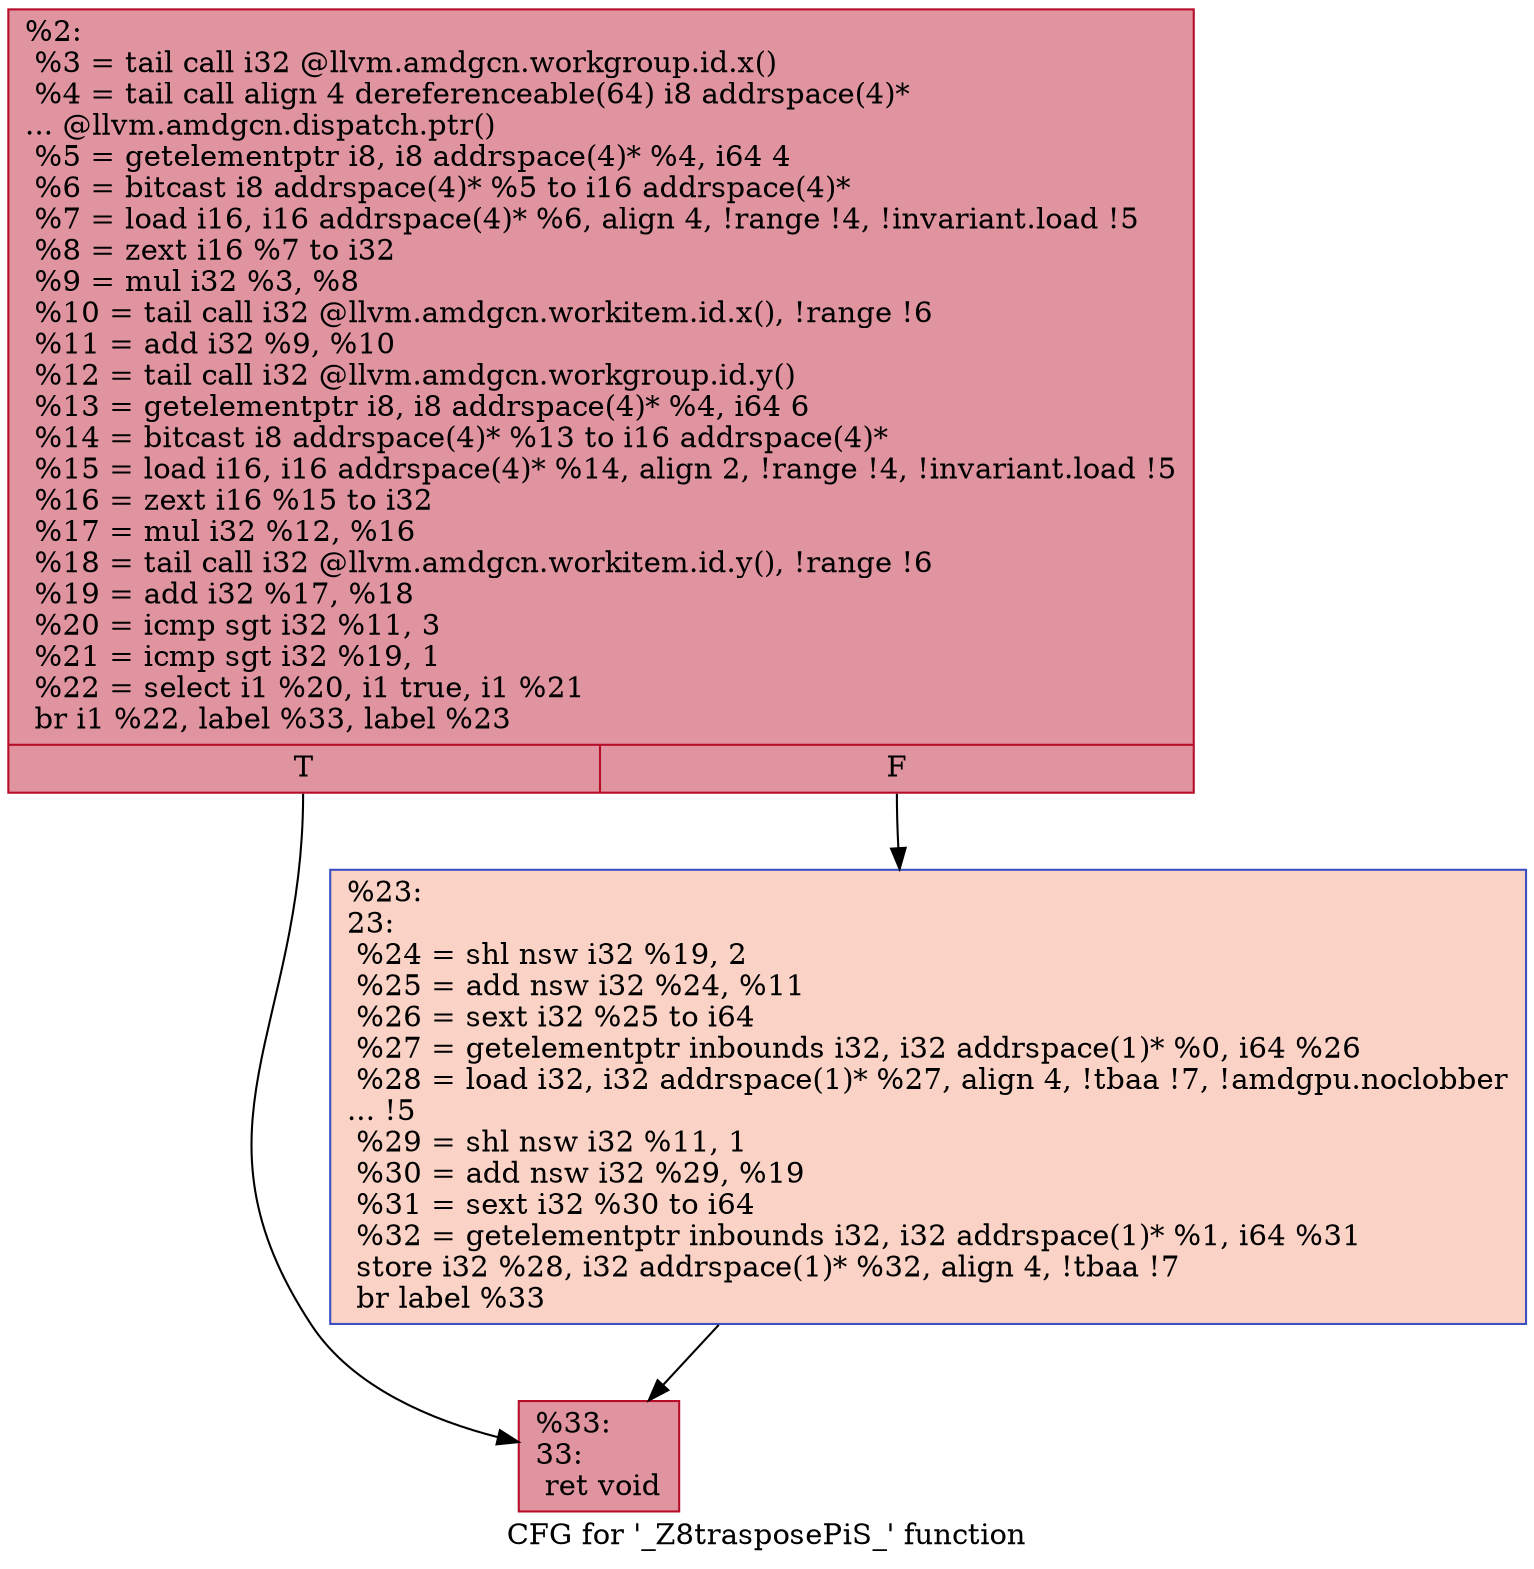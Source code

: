 digraph "CFG for '_Z8trasposePiS_' function" {
	label="CFG for '_Z8trasposePiS_' function";

	Node0x5ec22b0 [shape=record,color="#b70d28ff", style=filled, fillcolor="#b70d2870",label="{%2:\l  %3 = tail call i32 @llvm.amdgcn.workgroup.id.x()\l  %4 = tail call align 4 dereferenceable(64) i8 addrspace(4)*\l... @llvm.amdgcn.dispatch.ptr()\l  %5 = getelementptr i8, i8 addrspace(4)* %4, i64 4\l  %6 = bitcast i8 addrspace(4)* %5 to i16 addrspace(4)*\l  %7 = load i16, i16 addrspace(4)* %6, align 4, !range !4, !invariant.load !5\l  %8 = zext i16 %7 to i32\l  %9 = mul i32 %3, %8\l  %10 = tail call i32 @llvm.amdgcn.workitem.id.x(), !range !6\l  %11 = add i32 %9, %10\l  %12 = tail call i32 @llvm.amdgcn.workgroup.id.y()\l  %13 = getelementptr i8, i8 addrspace(4)* %4, i64 6\l  %14 = bitcast i8 addrspace(4)* %13 to i16 addrspace(4)*\l  %15 = load i16, i16 addrspace(4)* %14, align 2, !range !4, !invariant.load !5\l  %16 = zext i16 %15 to i32\l  %17 = mul i32 %12, %16\l  %18 = tail call i32 @llvm.amdgcn.workitem.id.y(), !range !6\l  %19 = add i32 %17, %18\l  %20 = icmp sgt i32 %11, 3\l  %21 = icmp sgt i32 %19, 1\l  %22 = select i1 %20, i1 true, i1 %21\l  br i1 %22, label %33, label %23\l|{<s0>T|<s1>F}}"];
	Node0x5ec22b0:s0 -> Node0x5ec5de0;
	Node0x5ec22b0:s1 -> Node0x5ec5e70;
	Node0x5ec5e70 [shape=record,color="#3d50c3ff", style=filled, fillcolor="#f59c7d70",label="{%23:\l23:                                               \l  %24 = shl nsw i32 %19, 2\l  %25 = add nsw i32 %24, %11\l  %26 = sext i32 %25 to i64\l  %27 = getelementptr inbounds i32, i32 addrspace(1)* %0, i64 %26\l  %28 = load i32, i32 addrspace(1)* %27, align 4, !tbaa !7, !amdgpu.noclobber\l... !5\l  %29 = shl nsw i32 %11, 1\l  %30 = add nsw i32 %29, %19\l  %31 = sext i32 %30 to i64\l  %32 = getelementptr inbounds i32, i32 addrspace(1)* %1, i64 %31\l  store i32 %28, i32 addrspace(1)* %32, align 4, !tbaa !7\l  br label %33\l}"];
	Node0x5ec5e70 -> Node0x5ec5de0;
	Node0x5ec5de0 [shape=record,color="#b70d28ff", style=filled, fillcolor="#b70d2870",label="{%33:\l33:                                               \l  ret void\l}"];
}
